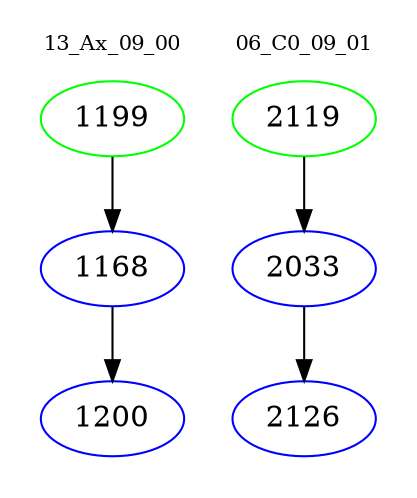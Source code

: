 digraph{
subgraph cluster_0 {
color = white
label = "13_Ax_09_00";
fontsize=10;
T0_1199 [label="1199", color="green"]
T0_1199 -> T0_1168 [color="black"]
T0_1168 [label="1168", color="blue"]
T0_1168 -> T0_1200 [color="black"]
T0_1200 [label="1200", color="blue"]
}
subgraph cluster_1 {
color = white
label = "06_C0_09_01";
fontsize=10;
T1_2119 [label="2119", color="green"]
T1_2119 -> T1_2033 [color="black"]
T1_2033 [label="2033", color="blue"]
T1_2033 -> T1_2126 [color="black"]
T1_2126 [label="2126", color="blue"]
}
}
